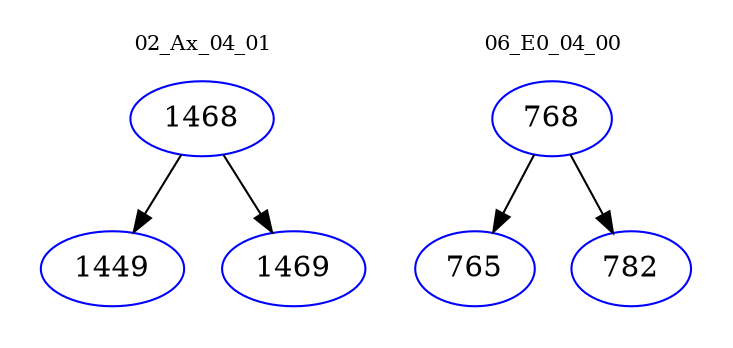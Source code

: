 digraph{
subgraph cluster_0 {
color = white
label = "02_Ax_04_01";
fontsize=10;
T0_1468 [label="1468", color="blue"]
T0_1468 -> T0_1449 [color="black"]
T0_1449 [label="1449", color="blue"]
T0_1468 -> T0_1469 [color="black"]
T0_1469 [label="1469", color="blue"]
}
subgraph cluster_1 {
color = white
label = "06_E0_04_00";
fontsize=10;
T1_768 [label="768", color="blue"]
T1_768 -> T1_765 [color="black"]
T1_765 [label="765", color="blue"]
T1_768 -> T1_782 [color="black"]
T1_782 [label="782", color="blue"]
}
}
